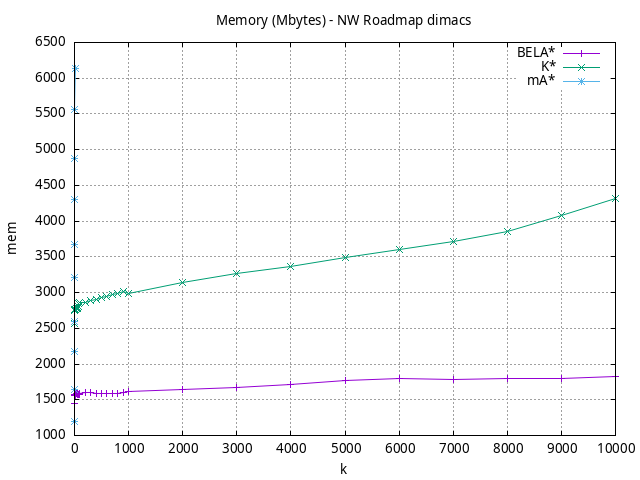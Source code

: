#!/usr/bin/gnuplot
# -*- coding: utf-8 -*-
#
# results/roadmap/dimacs/NW/USA-road-d.NW.heuristic.mem.gnuplot
#
# Started on 01/09/2024 14:39:35
# Author: Carlos Linares López
set grid
set xlabel "k"
set ylabel "mem"

set title "Memory (Mbytes) - NW Roadmap dimacs"

set terminal png enhanced font "Ariel,10"
set output 'USA-road-d.NW.heuristic.mem.png'

plot "-" title "BELA*"      with linesp, "-" title "K*"      with linesp, "-" title "mA*"      with linesp

	1 1447.24
	2 1553.08
	3 1567.2
	4 1567.2
	5 1567.9
	6 1569.6
	7 1572.47
	8 1574.43
	9 1556.32
	10 1555.94
	20 1579.7
	30 1583.2
	40 1585.33
	50 1590.2
	60 1574.82
	70 1568.34
	80 1568.34
	90 1569.06
	100 1589.76
	200 1601.86
	300 1598.06
	400 1591.34
	500 1592.06
	600 1590.62
	700 1592.18
	800 1592.18
	900 1599.74
	1000 1609.95
	2000 1642.66
	3000 1677.58
	4000 1718.65
	5000 1771.14
	6000 1797.72
	7000 1783.43
	8000 1796.22
	9000 1796.32
	10000 1831.74
end
	1 2566.17
	2 2748.2
	3 2752.12
	4 2754.12
	5 2756.12
	6 2758.12
	7 2760.12
	8 2762.12
	9 2763.16
	10 2765.16
	20 2768.24
	30 2774.16
	40 2777.62
	50 2783.86
	60 2792.08
	70 2803.76
	80 2846.88
	90 2861.28
	100 2861.28
	200 2866.18
	300 2882.98
	400 2906.54
	500 2930.46
	600 2950.8
	700 2966.58
	800 2993.34
	900 3011.92
	1000 2984.8
	2000 3142.3
	3000 3263.13
	4000 3370.81
	5000 3495.36
	6000 3602.13
	7000 3721.58
	8000 3852.5
	9000 4083.21
	10000 4310.34
end
	1 1191.68
	2 1648.12
	3 2178.37
	4 2598.31
	5 3215.7
	6 3671.92
	7 4304.25
	8 4878.22
	9 5568.82
	10 6134.76
end
